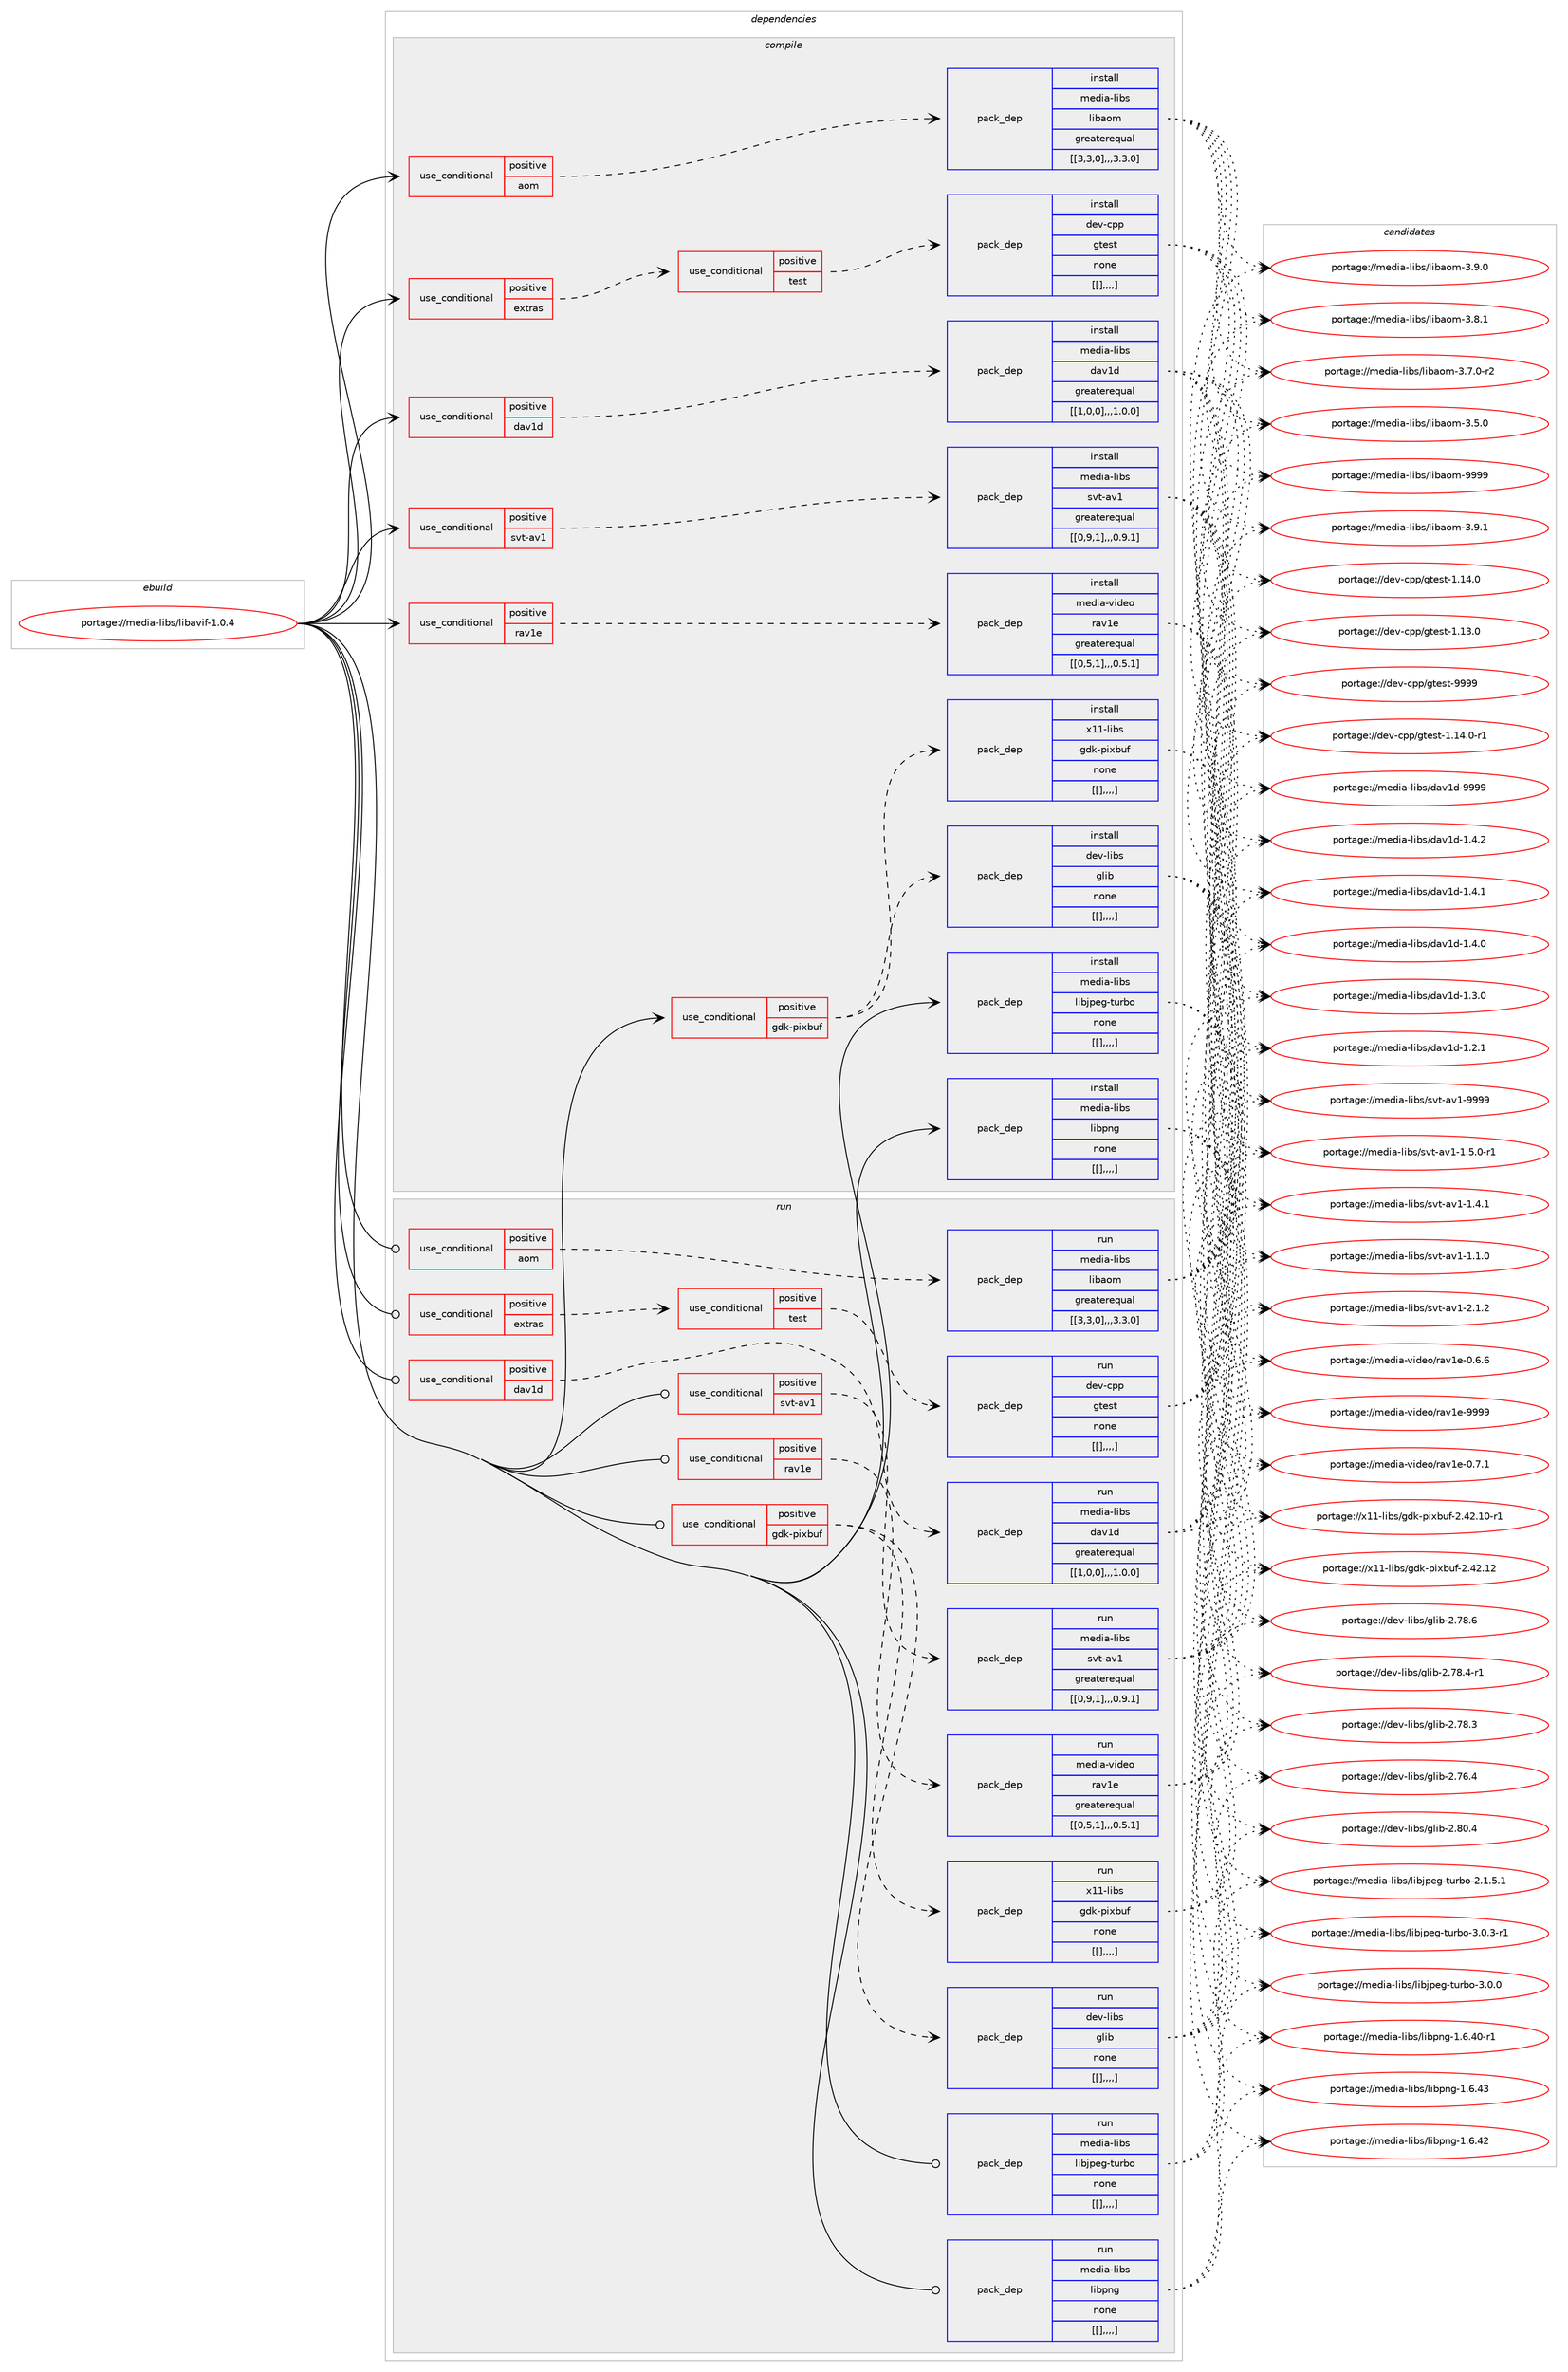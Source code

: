 digraph prolog {

# *************
# Graph options
# *************

newrank=true;
concentrate=true;
compound=true;
graph [rankdir=LR,fontname=Helvetica,fontsize=10,ranksep=1.5];#, ranksep=2.5, nodesep=0.2];
edge  [arrowhead=vee];
node  [fontname=Helvetica,fontsize=10];

# **********
# The ebuild
# **********

subgraph cluster_leftcol {
color=gray;
label=<<i>ebuild</i>>;
id [label="portage://media-libs/libavif-1.0.4", color=red, width=4, href="../media-libs/libavif-1.0.4.svg"];
}

# ****************
# The dependencies
# ****************

subgraph cluster_midcol {
color=gray;
label=<<i>dependencies</i>>;
subgraph cluster_compile {
fillcolor="#eeeeee";
style=filled;
label=<<i>compile</i>>;
subgraph cond78570 {
dependency314203 [label=<<TABLE BORDER="0" CELLBORDER="1" CELLSPACING="0" CELLPADDING="4"><TR><TD ROWSPAN="3" CELLPADDING="10">use_conditional</TD></TR><TR><TD>positive</TD></TR><TR><TD>aom</TD></TR></TABLE>>, shape=none, color=red];
subgraph pack233101 {
dependency314204 [label=<<TABLE BORDER="0" CELLBORDER="1" CELLSPACING="0" CELLPADDING="4" WIDTH="220"><TR><TD ROWSPAN="6" CELLPADDING="30">pack_dep</TD></TR><TR><TD WIDTH="110">install</TD></TR><TR><TD>media-libs</TD></TR><TR><TD>libaom</TD></TR><TR><TD>greaterequal</TD></TR><TR><TD>[[3,3,0],,,3.3.0]</TD></TR></TABLE>>, shape=none, color=blue];
}
dependency314203:e -> dependency314204:w [weight=20,style="dashed",arrowhead="vee"];
}
id:e -> dependency314203:w [weight=20,style="solid",arrowhead="vee"];
subgraph cond78571 {
dependency314205 [label=<<TABLE BORDER="0" CELLBORDER="1" CELLSPACING="0" CELLPADDING="4"><TR><TD ROWSPAN="3" CELLPADDING="10">use_conditional</TD></TR><TR><TD>positive</TD></TR><TR><TD>dav1d</TD></TR></TABLE>>, shape=none, color=red];
subgraph pack233102 {
dependency314206 [label=<<TABLE BORDER="0" CELLBORDER="1" CELLSPACING="0" CELLPADDING="4" WIDTH="220"><TR><TD ROWSPAN="6" CELLPADDING="30">pack_dep</TD></TR><TR><TD WIDTH="110">install</TD></TR><TR><TD>media-libs</TD></TR><TR><TD>dav1d</TD></TR><TR><TD>greaterequal</TD></TR><TR><TD>[[1,0,0],,,1.0.0]</TD></TR></TABLE>>, shape=none, color=blue];
}
dependency314205:e -> dependency314206:w [weight=20,style="dashed",arrowhead="vee"];
}
id:e -> dependency314205:w [weight=20,style="solid",arrowhead="vee"];
subgraph cond78572 {
dependency314207 [label=<<TABLE BORDER="0" CELLBORDER="1" CELLSPACING="0" CELLPADDING="4"><TR><TD ROWSPAN="3" CELLPADDING="10">use_conditional</TD></TR><TR><TD>positive</TD></TR><TR><TD>extras</TD></TR></TABLE>>, shape=none, color=red];
subgraph cond78573 {
dependency314208 [label=<<TABLE BORDER="0" CELLBORDER="1" CELLSPACING="0" CELLPADDING="4"><TR><TD ROWSPAN="3" CELLPADDING="10">use_conditional</TD></TR><TR><TD>positive</TD></TR><TR><TD>test</TD></TR></TABLE>>, shape=none, color=red];
subgraph pack233103 {
dependency314209 [label=<<TABLE BORDER="0" CELLBORDER="1" CELLSPACING="0" CELLPADDING="4" WIDTH="220"><TR><TD ROWSPAN="6" CELLPADDING="30">pack_dep</TD></TR><TR><TD WIDTH="110">install</TD></TR><TR><TD>dev-cpp</TD></TR><TR><TD>gtest</TD></TR><TR><TD>none</TD></TR><TR><TD>[[],,,,]</TD></TR></TABLE>>, shape=none, color=blue];
}
dependency314208:e -> dependency314209:w [weight=20,style="dashed",arrowhead="vee"];
}
dependency314207:e -> dependency314208:w [weight=20,style="dashed",arrowhead="vee"];
}
id:e -> dependency314207:w [weight=20,style="solid",arrowhead="vee"];
subgraph cond78574 {
dependency314210 [label=<<TABLE BORDER="0" CELLBORDER="1" CELLSPACING="0" CELLPADDING="4"><TR><TD ROWSPAN="3" CELLPADDING="10">use_conditional</TD></TR><TR><TD>positive</TD></TR><TR><TD>gdk-pixbuf</TD></TR></TABLE>>, shape=none, color=red];
subgraph pack233104 {
dependency314211 [label=<<TABLE BORDER="0" CELLBORDER="1" CELLSPACING="0" CELLPADDING="4" WIDTH="220"><TR><TD ROWSPAN="6" CELLPADDING="30">pack_dep</TD></TR><TR><TD WIDTH="110">install</TD></TR><TR><TD>dev-libs</TD></TR><TR><TD>glib</TD></TR><TR><TD>none</TD></TR><TR><TD>[[],,,,]</TD></TR></TABLE>>, shape=none, color=blue];
}
dependency314210:e -> dependency314211:w [weight=20,style="dashed",arrowhead="vee"];
subgraph pack233105 {
dependency314212 [label=<<TABLE BORDER="0" CELLBORDER="1" CELLSPACING="0" CELLPADDING="4" WIDTH="220"><TR><TD ROWSPAN="6" CELLPADDING="30">pack_dep</TD></TR><TR><TD WIDTH="110">install</TD></TR><TR><TD>x11-libs</TD></TR><TR><TD>gdk-pixbuf</TD></TR><TR><TD>none</TD></TR><TR><TD>[[],,,,]</TD></TR></TABLE>>, shape=none, color=blue];
}
dependency314210:e -> dependency314212:w [weight=20,style="dashed",arrowhead="vee"];
}
id:e -> dependency314210:w [weight=20,style="solid",arrowhead="vee"];
subgraph cond78575 {
dependency314213 [label=<<TABLE BORDER="0" CELLBORDER="1" CELLSPACING="0" CELLPADDING="4"><TR><TD ROWSPAN="3" CELLPADDING="10">use_conditional</TD></TR><TR><TD>positive</TD></TR><TR><TD>rav1e</TD></TR></TABLE>>, shape=none, color=red];
subgraph pack233106 {
dependency314214 [label=<<TABLE BORDER="0" CELLBORDER="1" CELLSPACING="0" CELLPADDING="4" WIDTH="220"><TR><TD ROWSPAN="6" CELLPADDING="30">pack_dep</TD></TR><TR><TD WIDTH="110">install</TD></TR><TR><TD>media-video</TD></TR><TR><TD>rav1e</TD></TR><TR><TD>greaterequal</TD></TR><TR><TD>[[0,5,1],,,0.5.1]</TD></TR></TABLE>>, shape=none, color=blue];
}
dependency314213:e -> dependency314214:w [weight=20,style="dashed",arrowhead="vee"];
}
id:e -> dependency314213:w [weight=20,style="solid",arrowhead="vee"];
subgraph cond78576 {
dependency314215 [label=<<TABLE BORDER="0" CELLBORDER="1" CELLSPACING="0" CELLPADDING="4"><TR><TD ROWSPAN="3" CELLPADDING="10">use_conditional</TD></TR><TR><TD>positive</TD></TR><TR><TD>svt-av1</TD></TR></TABLE>>, shape=none, color=red];
subgraph pack233107 {
dependency314216 [label=<<TABLE BORDER="0" CELLBORDER="1" CELLSPACING="0" CELLPADDING="4" WIDTH="220"><TR><TD ROWSPAN="6" CELLPADDING="30">pack_dep</TD></TR><TR><TD WIDTH="110">install</TD></TR><TR><TD>media-libs</TD></TR><TR><TD>svt-av1</TD></TR><TR><TD>greaterequal</TD></TR><TR><TD>[[0,9,1],,,0.9.1]</TD></TR></TABLE>>, shape=none, color=blue];
}
dependency314215:e -> dependency314216:w [weight=20,style="dashed",arrowhead="vee"];
}
id:e -> dependency314215:w [weight=20,style="solid",arrowhead="vee"];
subgraph pack233108 {
dependency314217 [label=<<TABLE BORDER="0" CELLBORDER="1" CELLSPACING="0" CELLPADDING="4" WIDTH="220"><TR><TD ROWSPAN="6" CELLPADDING="30">pack_dep</TD></TR><TR><TD WIDTH="110">install</TD></TR><TR><TD>media-libs</TD></TR><TR><TD>libjpeg-turbo</TD></TR><TR><TD>none</TD></TR><TR><TD>[[],,,,]</TD></TR></TABLE>>, shape=none, color=blue];
}
id:e -> dependency314217:w [weight=20,style="solid",arrowhead="vee"];
subgraph pack233109 {
dependency314218 [label=<<TABLE BORDER="0" CELLBORDER="1" CELLSPACING="0" CELLPADDING="4" WIDTH="220"><TR><TD ROWSPAN="6" CELLPADDING="30">pack_dep</TD></TR><TR><TD WIDTH="110">install</TD></TR><TR><TD>media-libs</TD></TR><TR><TD>libpng</TD></TR><TR><TD>none</TD></TR><TR><TD>[[],,,,]</TD></TR></TABLE>>, shape=none, color=blue];
}
id:e -> dependency314218:w [weight=20,style="solid",arrowhead="vee"];
}
subgraph cluster_compileandrun {
fillcolor="#eeeeee";
style=filled;
label=<<i>compile and run</i>>;
}
subgraph cluster_run {
fillcolor="#eeeeee";
style=filled;
label=<<i>run</i>>;
subgraph cond78577 {
dependency314219 [label=<<TABLE BORDER="0" CELLBORDER="1" CELLSPACING="0" CELLPADDING="4"><TR><TD ROWSPAN="3" CELLPADDING="10">use_conditional</TD></TR><TR><TD>positive</TD></TR><TR><TD>aom</TD></TR></TABLE>>, shape=none, color=red];
subgraph pack233110 {
dependency314220 [label=<<TABLE BORDER="0" CELLBORDER="1" CELLSPACING="0" CELLPADDING="4" WIDTH="220"><TR><TD ROWSPAN="6" CELLPADDING="30">pack_dep</TD></TR><TR><TD WIDTH="110">run</TD></TR><TR><TD>media-libs</TD></TR><TR><TD>libaom</TD></TR><TR><TD>greaterequal</TD></TR><TR><TD>[[3,3,0],,,3.3.0]</TD></TR></TABLE>>, shape=none, color=blue];
}
dependency314219:e -> dependency314220:w [weight=20,style="dashed",arrowhead="vee"];
}
id:e -> dependency314219:w [weight=20,style="solid",arrowhead="odot"];
subgraph cond78578 {
dependency314221 [label=<<TABLE BORDER="0" CELLBORDER="1" CELLSPACING="0" CELLPADDING="4"><TR><TD ROWSPAN="3" CELLPADDING="10">use_conditional</TD></TR><TR><TD>positive</TD></TR><TR><TD>dav1d</TD></TR></TABLE>>, shape=none, color=red];
subgraph pack233111 {
dependency314222 [label=<<TABLE BORDER="0" CELLBORDER="1" CELLSPACING="0" CELLPADDING="4" WIDTH="220"><TR><TD ROWSPAN="6" CELLPADDING="30">pack_dep</TD></TR><TR><TD WIDTH="110">run</TD></TR><TR><TD>media-libs</TD></TR><TR><TD>dav1d</TD></TR><TR><TD>greaterequal</TD></TR><TR><TD>[[1,0,0],,,1.0.0]</TD></TR></TABLE>>, shape=none, color=blue];
}
dependency314221:e -> dependency314222:w [weight=20,style="dashed",arrowhead="vee"];
}
id:e -> dependency314221:w [weight=20,style="solid",arrowhead="odot"];
subgraph cond78579 {
dependency314223 [label=<<TABLE BORDER="0" CELLBORDER="1" CELLSPACING="0" CELLPADDING="4"><TR><TD ROWSPAN="3" CELLPADDING="10">use_conditional</TD></TR><TR><TD>positive</TD></TR><TR><TD>extras</TD></TR></TABLE>>, shape=none, color=red];
subgraph cond78580 {
dependency314224 [label=<<TABLE BORDER="0" CELLBORDER="1" CELLSPACING="0" CELLPADDING="4"><TR><TD ROWSPAN="3" CELLPADDING="10">use_conditional</TD></TR><TR><TD>positive</TD></TR><TR><TD>test</TD></TR></TABLE>>, shape=none, color=red];
subgraph pack233112 {
dependency314225 [label=<<TABLE BORDER="0" CELLBORDER="1" CELLSPACING="0" CELLPADDING="4" WIDTH="220"><TR><TD ROWSPAN="6" CELLPADDING="30">pack_dep</TD></TR><TR><TD WIDTH="110">run</TD></TR><TR><TD>dev-cpp</TD></TR><TR><TD>gtest</TD></TR><TR><TD>none</TD></TR><TR><TD>[[],,,,]</TD></TR></TABLE>>, shape=none, color=blue];
}
dependency314224:e -> dependency314225:w [weight=20,style="dashed",arrowhead="vee"];
}
dependency314223:e -> dependency314224:w [weight=20,style="dashed",arrowhead="vee"];
}
id:e -> dependency314223:w [weight=20,style="solid",arrowhead="odot"];
subgraph cond78581 {
dependency314226 [label=<<TABLE BORDER="0" CELLBORDER="1" CELLSPACING="0" CELLPADDING="4"><TR><TD ROWSPAN="3" CELLPADDING="10">use_conditional</TD></TR><TR><TD>positive</TD></TR><TR><TD>gdk-pixbuf</TD></TR></TABLE>>, shape=none, color=red];
subgraph pack233113 {
dependency314227 [label=<<TABLE BORDER="0" CELLBORDER="1" CELLSPACING="0" CELLPADDING="4" WIDTH="220"><TR><TD ROWSPAN="6" CELLPADDING="30">pack_dep</TD></TR><TR><TD WIDTH="110">run</TD></TR><TR><TD>dev-libs</TD></TR><TR><TD>glib</TD></TR><TR><TD>none</TD></TR><TR><TD>[[],,,,]</TD></TR></TABLE>>, shape=none, color=blue];
}
dependency314226:e -> dependency314227:w [weight=20,style="dashed",arrowhead="vee"];
subgraph pack233114 {
dependency314228 [label=<<TABLE BORDER="0" CELLBORDER="1" CELLSPACING="0" CELLPADDING="4" WIDTH="220"><TR><TD ROWSPAN="6" CELLPADDING="30">pack_dep</TD></TR><TR><TD WIDTH="110">run</TD></TR><TR><TD>x11-libs</TD></TR><TR><TD>gdk-pixbuf</TD></TR><TR><TD>none</TD></TR><TR><TD>[[],,,,]</TD></TR></TABLE>>, shape=none, color=blue];
}
dependency314226:e -> dependency314228:w [weight=20,style="dashed",arrowhead="vee"];
}
id:e -> dependency314226:w [weight=20,style="solid",arrowhead="odot"];
subgraph cond78582 {
dependency314229 [label=<<TABLE BORDER="0" CELLBORDER="1" CELLSPACING="0" CELLPADDING="4"><TR><TD ROWSPAN="3" CELLPADDING="10">use_conditional</TD></TR><TR><TD>positive</TD></TR><TR><TD>rav1e</TD></TR></TABLE>>, shape=none, color=red];
subgraph pack233115 {
dependency314230 [label=<<TABLE BORDER="0" CELLBORDER="1" CELLSPACING="0" CELLPADDING="4" WIDTH="220"><TR><TD ROWSPAN="6" CELLPADDING="30">pack_dep</TD></TR><TR><TD WIDTH="110">run</TD></TR><TR><TD>media-video</TD></TR><TR><TD>rav1e</TD></TR><TR><TD>greaterequal</TD></TR><TR><TD>[[0,5,1],,,0.5.1]</TD></TR></TABLE>>, shape=none, color=blue];
}
dependency314229:e -> dependency314230:w [weight=20,style="dashed",arrowhead="vee"];
}
id:e -> dependency314229:w [weight=20,style="solid",arrowhead="odot"];
subgraph cond78583 {
dependency314231 [label=<<TABLE BORDER="0" CELLBORDER="1" CELLSPACING="0" CELLPADDING="4"><TR><TD ROWSPAN="3" CELLPADDING="10">use_conditional</TD></TR><TR><TD>positive</TD></TR><TR><TD>svt-av1</TD></TR></TABLE>>, shape=none, color=red];
subgraph pack233116 {
dependency314232 [label=<<TABLE BORDER="0" CELLBORDER="1" CELLSPACING="0" CELLPADDING="4" WIDTH="220"><TR><TD ROWSPAN="6" CELLPADDING="30">pack_dep</TD></TR><TR><TD WIDTH="110">run</TD></TR><TR><TD>media-libs</TD></TR><TR><TD>svt-av1</TD></TR><TR><TD>greaterequal</TD></TR><TR><TD>[[0,9,1],,,0.9.1]</TD></TR></TABLE>>, shape=none, color=blue];
}
dependency314231:e -> dependency314232:w [weight=20,style="dashed",arrowhead="vee"];
}
id:e -> dependency314231:w [weight=20,style="solid",arrowhead="odot"];
subgraph pack233117 {
dependency314233 [label=<<TABLE BORDER="0" CELLBORDER="1" CELLSPACING="0" CELLPADDING="4" WIDTH="220"><TR><TD ROWSPAN="6" CELLPADDING="30">pack_dep</TD></TR><TR><TD WIDTH="110">run</TD></TR><TR><TD>media-libs</TD></TR><TR><TD>libjpeg-turbo</TD></TR><TR><TD>none</TD></TR><TR><TD>[[],,,,]</TD></TR></TABLE>>, shape=none, color=blue];
}
id:e -> dependency314233:w [weight=20,style="solid",arrowhead="odot"];
subgraph pack233118 {
dependency314234 [label=<<TABLE BORDER="0" CELLBORDER="1" CELLSPACING="0" CELLPADDING="4" WIDTH="220"><TR><TD ROWSPAN="6" CELLPADDING="30">pack_dep</TD></TR><TR><TD WIDTH="110">run</TD></TR><TR><TD>media-libs</TD></TR><TR><TD>libpng</TD></TR><TR><TD>none</TD></TR><TR><TD>[[],,,,]</TD></TR></TABLE>>, shape=none, color=blue];
}
id:e -> dependency314234:w [weight=20,style="solid",arrowhead="odot"];
}
}

# **************
# The candidates
# **************

subgraph cluster_choices {
rank=same;
color=gray;
label=<<i>candidates</i>>;

subgraph choice233101 {
color=black;
nodesep=1;
choice1091011001059745108105981154710810598971111094557575757 [label="portage://media-libs/libaom-9999", color=red, width=4,href="../media-libs/libaom-9999.svg"];
choice109101100105974510810598115471081059897111109455146574649 [label="portage://media-libs/libaom-3.9.1", color=red, width=4,href="../media-libs/libaom-3.9.1.svg"];
choice109101100105974510810598115471081059897111109455146574648 [label="portage://media-libs/libaom-3.9.0", color=red, width=4,href="../media-libs/libaom-3.9.0.svg"];
choice109101100105974510810598115471081059897111109455146564649 [label="portage://media-libs/libaom-3.8.1", color=red, width=4,href="../media-libs/libaom-3.8.1.svg"];
choice1091011001059745108105981154710810598971111094551465546484511450 [label="portage://media-libs/libaom-3.7.0-r2", color=red, width=4,href="../media-libs/libaom-3.7.0-r2.svg"];
choice109101100105974510810598115471081059897111109455146534648 [label="portage://media-libs/libaom-3.5.0", color=red, width=4,href="../media-libs/libaom-3.5.0.svg"];
dependency314204:e -> choice1091011001059745108105981154710810598971111094557575757:w [style=dotted,weight="100"];
dependency314204:e -> choice109101100105974510810598115471081059897111109455146574649:w [style=dotted,weight="100"];
dependency314204:e -> choice109101100105974510810598115471081059897111109455146574648:w [style=dotted,weight="100"];
dependency314204:e -> choice109101100105974510810598115471081059897111109455146564649:w [style=dotted,weight="100"];
dependency314204:e -> choice1091011001059745108105981154710810598971111094551465546484511450:w [style=dotted,weight="100"];
dependency314204:e -> choice109101100105974510810598115471081059897111109455146534648:w [style=dotted,weight="100"];
}
subgraph choice233102 {
color=black;
nodesep=1;
choice1091011001059745108105981154710097118491004557575757 [label="portage://media-libs/dav1d-9999", color=red, width=4,href="../media-libs/dav1d-9999.svg"];
choice109101100105974510810598115471009711849100454946524650 [label="portage://media-libs/dav1d-1.4.2", color=red, width=4,href="../media-libs/dav1d-1.4.2.svg"];
choice109101100105974510810598115471009711849100454946524649 [label="portage://media-libs/dav1d-1.4.1", color=red, width=4,href="../media-libs/dav1d-1.4.1.svg"];
choice109101100105974510810598115471009711849100454946524648 [label="portage://media-libs/dav1d-1.4.0", color=red, width=4,href="../media-libs/dav1d-1.4.0.svg"];
choice109101100105974510810598115471009711849100454946514648 [label="portage://media-libs/dav1d-1.3.0", color=red, width=4,href="../media-libs/dav1d-1.3.0.svg"];
choice109101100105974510810598115471009711849100454946504649 [label="portage://media-libs/dav1d-1.2.1", color=red, width=4,href="../media-libs/dav1d-1.2.1.svg"];
dependency314206:e -> choice1091011001059745108105981154710097118491004557575757:w [style=dotted,weight="100"];
dependency314206:e -> choice109101100105974510810598115471009711849100454946524650:w [style=dotted,weight="100"];
dependency314206:e -> choice109101100105974510810598115471009711849100454946524649:w [style=dotted,weight="100"];
dependency314206:e -> choice109101100105974510810598115471009711849100454946524648:w [style=dotted,weight="100"];
dependency314206:e -> choice109101100105974510810598115471009711849100454946514648:w [style=dotted,weight="100"];
dependency314206:e -> choice109101100105974510810598115471009711849100454946504649:w [style=dotted,weight="100"];
}
subgraph choice233103 {
color=black;
nodesep=1;
choice1001011184599112112471031161011151164557575757 [label="portage://dev-cpp/gtest-9999", color=red, width=4,href="../dev-cpp/gtest-9999.svg"];
choice100101118459911211247103116101115116454946495246484511449 [label="portage://dev-cpp/gtest-1.14.0-r1", color=red, width=4,href="../dev-cpp/gtest-1.14.0-r1.svg"];
choice10010111845991121124710311610111511645494649524648 [label="portage://dev-cpp/gtest-1.14.0", color=red, width=4,href="../dev-cpp/gtest-1.14.0.svg"];
choice10010111845991121124710311610111511645494649514648 [label="portage://dev-cpp/gtest-1.13.0", color=red, width=4,href="../dev-cpp/gtest-1.13.0.svg"];
dependency314209:e -> choice1001011184599112112471031161011151164557575757:w [style=dotted,weight="100"];
dependency314209:e -> choice100101118459911211247103116101115116454946495246484511449:w [style=dotted,weight="100"];
dependency314209:e -> choice10010111845991121124710311610111511645494649524648:w [style=dotted,weight="100"];
dependency314209:e -> choice10010111845991121124710311610111511645494649514648:w [style=dotted,weight="100"];
}
subgraph choice233104 {
color=black;
nodesep=1;
choice1001011184510810598115471031081059845504656484652 [label="portage://dev-libs/glib-2.80.4", color=red, width=4,href="../dev-libs/glib-2.80.4.svg"];
choice1001011184510810598115471031081059845504655564654 [label="portage://dev-libs/glib-2.78.6", color=red, width=4,href="../dev-libs/glib-2.78.6.svg"];
choice10010111845108105981154710310810598455046555646524511449 [label="portage://dev-libs/glib-2.78.4-r1", color=red, width=4,href="../dev-libs/glib-2.78.4-r1.svg"];
choice1001011184510810598115471031081059845504655564651 [label="portage://dev-libs/glib-2.78.3", color=red, width=4,href="../dev-libs/glib-2.78.3.svg"];
choice1001011184510810598115471031081059845504655544652 [label="portage://dev-libs/glib-2.76.4", color=red, width=4,href="../dev-libs/glib-2.76.4.svg"];
dependency314211:e -> choice1001011184510810598115471031081059845504656484652:w [style=dotted,weight="100"];
dependency314211:e -> choice1001011184510810598115471031081059845504655564654:w [style=dotted,weight="100"];
dependency314211:e -> choice10010111845108105981154710310810598455046555646524511449:w [style=dotted,weight="100"];
dependency314211:e -> choice1001011184510810598115471031081059845504655564651:w [style=dotted,weight="100"];
dependency314211:e -> choice1001011184510810598115471031081059845504655544652:w [style=dotted,weight="100"];
}
subgraph choice233105 {
color=black;
nodesep=1;
choice120494945108105981154710310010745112105120981171024550465250464950 [label="portage://x11-libs/gdk-pixbuf-2.42.12", color=red, width=4,href="../x11-libs/gdk-pixbuf-2.42.12.svg"];
choice1204949451081059811547103100107451121051209811710245504652504649484511449 [label="portage://x11-libs/gdk-pixbuf-2.42.10-r1", color=red, width=4,href="../x11-libs/gdk-pixbuf-2.42.10-r1.svg"];
dependency314212:e -> choice120494945108105981154710310010745112105120981171024550465250464950:w [style=dotted,weight="100"];
dependency314212:e -> choice1204949451081059811547103100107451121051209811710245504652504649484511449:w [style=dotted,weight="100"];
}
subgraph choice233106 {
color=black;
nodesep=1;
choice10910110010597451181051001011114711497118491014557575757 [label="portage://media-video/rav1e-9999", color=red, width=4,href="../media-video/rav1e-9999.svg"];
choice1091011001059745118105100101111471149711849101454846554649 [label="portage://media-video/rav1e-0.7.1", color=red, width=4,href="../media-video/rav1e-0.7.1.svg"];
choice1091011001059745118105100101111471149711849101454846544654 [label="portage://media-video/rav1e-0.6.6", color=red, width=4,href="../media-video/rav1e-0.6.6.svg"];
dependency314214:e -> choice10910110010597451181051001011114711497118491014557575757:w [style=dotted,weight="100"];
dependency314214:e -> choice1091011001059745118105100101111471149711849101454846554649:w [style=dotted,weight="100"];
dependency314214:e -> choice1091011001059745118105100101111471149711849101454846544654:w [style=dotted,weight="100"];
}
subgraph choice233107 {
color=black;
nodesep=1;
choice109101100105974510810598115471151181164597118494557575757 [label="portage://media-libs/svt-av1-9999", color=red, width=4,href="../media-libs/svt-av1-9999.svg"];
choice10910110010597451081059811547115118116459711849455046494650 [label="portage://media-libs/svt-av1-2.1.2", color=red, width=4,href="../media-libs/svt-av1-2.1.2.svg"];
choice109101100105974510810598115471151181164597118494549465346484511449 [label="portage://media-libs/svt-av1-1.5.0-r1", color=red, width=4,href="../media-libs/svt-av1-1.5.0-r1.svg"];
choice10910110010597451081059811547115118116459711849454946524649 [label="portage://media-libs/svt-av1-1.4.1", color=red, width=4,href="../media-libs/svt-av1-1.4.1.svg"];
choice10910110010597451081059811547115118116459711849454946494648 [label="portage://media-libs/svt-av1-1.1.0", color=red, width=4,href="../media-libs/svt-av1-1.1.0.svg"];
dependency314216:e -> choice109101100105974510810598115471151181164597118494557575757:w [style=dotted,weight="100"];
dependency314216:e -> choice10910110010597451081059811547115118116459711849455046494650:w [style=dotted,weight="100"];
dependency314216:e -> choice109101100105974510810598115471151181164597118494549465346484511449:w [style=dotted,weight="100"];
dependency314216:e -> choice10910110010597451081059811547115118116459711849454946524649:w [style=dotted,weight="100"];
dependency314216:e -> choice10910110010597451081059811547115118116459711849454946494648:w [style=dotted,weight="100"];
}
subgraph choice233108 {
color=black;
nodesep=1;
choice109101100105974510810598115471081059810611210110345116117114981114551464846514511449 [label="portage://media-libs/libjpeg-turbo-3.0.3-r1", color=red, width=4,href="../media-libs/libjpeg-turbo-3.0.3-r1.svg"];
choice10910110010597451081059811547108105981061121011034511611711498111455146484648 [label="portage://media-libs/libjpeg-turbo-3.0.0", color=red, width=4,href="../media-libs/libjpeg-turbo-3.0.0.svg"];
choice109101100105974510810598115471081059810611210110345116117114981114550464946534649 [label="portage://media-libs/libjpeg-turbo-2.1.5.1", color=red, width=4,href="../media-libs/libjpeg-turbo-2.1.5.1.svg"];
dependency314217:e -> choice109101100105974510810598115471081059810611210110345116117114981114551464846514511449:w [style=dotted,weight="100"];
dependency314217:e -> choice10910110010597451081059811547108105981061121011034511611711498111455146484648:w [style=dotted,weight="100"];
dependency314217:e -> choice109101100105974510810598115471081059810611210110345116117114981114550464946534649:w [style=dotted,weight="100"];
}
subgraph choice233109 {
color=black;
nodesep=1;
choice109101100105974510810598115471081059811211010345494654465251 [label="portage://media-libs/libpng-1.6.43", color=red, width=4,href="../media-libs/libpng-1.6.43.svg"];
choice109101100105974510810598115471081059811211010345494654465250 [label="portage://media-libs/libpng-1.6.42", color=red, width=4,href="../media-libs/libpng-1.6.42.svg"];
choice1091011001059745108105981154710810598112110103454946544652484511449 [label="portage://media-libs/libpng-1.6.40-r1", color=red, width=4,href="../media-libs/libpng-1.6.40-r1.svg"];
dependency314218:e -> choice109101100105974510810598115471081059811211010345494654465251:w [style=dotted,weight="100"];
dependency314218:e -> choice109101100105974510810598115471081059811211010345494654465250:w [style=dotted,weight="100"];
dependency314218:e -> choice1091011001059745108105981154710810598112110103454946544652484511449:w [style=dotted,weight="100"];
}
subgraph choice233110 {
color=black;
nodesep=1;
choice1091011001059745108105981154710810598971111094557575757 [label="portage://media-libs/libaom-9999", color=red, width=4,href="../media-libs/libaom-9999.svg"];
choice109101100105974510810598115471081059897111109455146574649 [label="portage://media-libs/libaom-3.9.1", color=red, width=4,href="../media-libs/libaom-3.9.1.svg"];
choice109101100105974510810598115471081059897111109455146574648 [label="portage://media-libs/libaom-3.9.0", color=red, width=4,href="../media-libs/libaom-3.9.0.svg"];
choice109101100105974510810598115471081059897111109455146564649 [label="portage://media-libs/libaom-3.8.1", color=red, width=4,href="../media-libs/libaom-3.8.1.svg"];
choice1091011001059745108105981154710810598971111094551465546484511450 [label="portage://media-libs/libaom-3.7.0-r2", color=red, width=4,href="../media-libs/libaom-3.7.0-r2.svg"];
choice109101100105974510810598115471081059897111109455146534648 [label="portage://media-libs/libaom-3.5.0", color=red, width=4,href="../media-libs/libaom-3.5.0.svg"];
dependency314220:e -> choice1091011001059745108105981154710810598971111094557575757:w [style=dotted,weight="100"];
dependency314220:e -> choice109101100105974510810598115471081059897111109455146574649:w [style=dotted,weight="100"];
dependency314220:e -> choice109101100105974510810598115471081059897111109455146574648:w [style=dotted,weight="100"];
dependency314220:e -> choice109101100105974510810598115471081059897111109455146564649:w [style=dotted,weight="100"];
dependency314220:e -> choice1091011001059745108105981154710810598971111094551465546484511450:w [style=dotted,weight="100"];
dependency314220:e -> choice109101100105974510810598115471081059897111109455146534648:w [style=dotted,weight="100"];
}
subgraph choice233111 {
color=black;
nodesep=1;
choice1091011001059745108105981154710097118491004557575757 [label="portage://media-libs/dav1d-9999", color=red, width=4,href="../media-libs/dav1d-9999.svg"];
choice109101100105974510810598115471009711849100454946524650 [label="portage://media-libs/dav1d-1.4.2", color=red, width=4,href="../media-libs/dav1d-1.4.2.svg"];
choice109101100105974510810598115471009711849100454946524649 [label="portage://media-libs/dav1d-1.4.1", color=red, width=4,href="../media-libs/dav1d-1.4.1.svg"];
choice109101100105974510810598115471009711849100454946524648 [label="portage://media-libs/dav1d-1.4.0", color=red, width=4,href="../media-libs/dav1d-1.4.0.svg"];
choice109101100105974510810598115471009711849100454946514648 [label="portage://media-libs/dav1d-1.3.0", color=red, width=4,href="../media-libs/dav1d-1.3.0.svg"];
choice109101100105974510810598115471009711849100454946504649 [label="portage://media-libs/dav1d-1.2.1", color=red, width=4,href="../media-libs/dav1d-1.2.1.svg"];
dependency314222:e -> choice1091011001059745108105981154710097118491004557575757:w [style=dotted,weight="100"];
dependency314222:e -> choice109101100105974510810598115471009711849100454946524650:w [style=dotted,weight="100"];
dependency314222:e -> choice109101100105974510810598115471009711849100454946524649:w [style=dotted,weight="100"];
dependency314222:e -> choice109101100105974510810598115471009711849100454946524648:w [style=dotted,weight="100"];
dependency314222:e -> choice109101100105974510810598115471009711849100454946514648:w [style=dotted,weight="100"];
dependency314222:e -> choice109101100105974510810598115471009711849100454946504649:w [style=dotted,weight="100"];
}
subgraph choice233112 {
color=black;
nodesep=1;
choice1001011184599112112471031161011151164557575757 [label="portage://dev-cpp/gtest-9999", color=red, width=4,href="../dev-cpp/gtest-9999.svg"];
choice100101118459911211247103116101115116454946495246484511449 [label="portage://dev-cpp/gtest-1.14.0-r1", color=red, width=4,href="../dev-cpp/gtest-1.14.0-r1.svg"];
choice10010111845991121124710311610111511645494649524648 [label="portage://dev-cpp/gtest-1.14.0", color=red, width=4,href="../dev-cpp/gtest-1.14.0.svg"];
choice10010111845991121124710311610111511645494649514648 [label="portage://dev-cpp/gtest-1.13.0", color=red, width=4,href="../dev-cpp/gtest-1.13.0.svg"];
dependency314225:e -> choice1001011184599112112471031161011151164557575757:w [style=dotted,weight="100"];
dependency314225:e -> choice100101118459911211247103116101115116454946495246484511449:w [style=dotted,weight="100"];
dependency314225:e -> choice10010111845991121124710311610111511645494649524648:w [style=dotted,weight="100"];
dependency314225:e -> choice10010111845991121124710311610111511645494649514648:w [style=dotted,weight="100"];
}
subgraph choice233113 {
color=black;
nodesep=1;
choice1001011184510810598115471031081059845504656484652 [label="portage://dev-libs/glib-2.80.4", color=red, width=4,href="../dev-libs/glib-2.80.4.svg"];
choice1001011184510810598115471031081059845504655564654 [label="portage://dev-libs/glib-2.78.6", color=red, width=4,href="../dev-libs/glib-2.78.6.svg"];
choice10010111845108105981154710310810598455046555646524511449 [label="portage://dev-libs/glib-2.78.4-r1", color=red, width=4,href="../dev-libs/glib-2.78.4-r1.svg"];
choice1001011184510810598115471031081059845504655564651 [label="portage://dev-libs/glib-2.78.3", color=red, width=4,href="../dev-libs/glib-2.78.3.svg"];
choice1001011184510810598115471031081059845504655544652 [label="portage://dev-libs/glib-2.76.4", color=red, width=4,href="../dev-libs/glib-2.76.4.svg"];
dependency314227:e -> choice1001011184510810598115471031081059845504656484652:w [style=dotted,weight="100"];
dependency314227:e -> choice1001011184510810598115471031081059845504655564654:w [style=dotted,weight="100"];
dependency314227:e -> choice10010111845108105981154710310810598455046555646524511449:w [style=dotted,weight="100"];
dependency314227:e -> choice1001011184510810598115471031081059845504655564651:w [style=dotted,weight="100"];
dependency314227:e -> choice1001011184510810598115471031081059845504655544652:w [style=dotted,weight="100"];
}
subgraph choice233114 {
color=black;
nodesep=1;
choice120494945108105981154710310010745112105120981171024550465250464950 [label="portage://x11-libs/gdk-pixbuf-2.42.12", color=red, width=4,href="../x11-libs/gdk-pixbuf-2.42.12.svg"];
choice1204949451081059811547103100107451121051209811710245504652504649484511449 [label="portage://x11-libs/gdk-pixbuf-2.42.10-r1", color=red, width=4,href="../x11-libs/gdk-pixbuf-2.42.10-r1.svg"];
dependency314228:e -> choice120494945108105981154710310010745112105120981171024550465250464950:w [style=dotted,weight="100"];
dependency314228:e -> choice1204949451081059811547103100107451121051209811710245504652504649484511449:w [style=dotted,weight="100"];
}
subgraph choice233115 {
color=black;
nodesep=1;
choice10910110010597451181051001011114711497118491014557575757 [label="portage://media-video/rav1e-9999", color=red, width=4,href="../media-video/rav1e-9999.svg"];
choice1091011001059745118105100101111471149711849101454846554649 [label="portage://media-video/rav1e-0.7.1", color=red, width=4,href="../media-video/rav1e-0.7.1.svg"];
choice1091011001059745118105100101111471149711849101454846544654 [label="portage://media-video/rav1e-0.6.6", color=red, width=4,href="../media-video/rav1e-0.6.6.svg"];
dependency314230:e -> choice10910110010597451181051001011114711497118491014557575757:w [style=dotted,weight="100"];
dependency314230:e -> choice1091011001059745118105100101111471149711849101454846554649:w [style=dotted,weight="100"];
dependency314230:e -> choice1091011001059745118105100101111471149711849101454846544654:w [style=dotted,weight="100"];
}
subgraph choice233116 {
color=black;
nodesep=1;
choice109101100105974510810598115471151181164597118494557575757 [label="portage://media-libs/svt-av1-9999", color=red, width=4,href="../media-libs/svt-av1-9999.svg"];
choice10910110010597451081059811547115118116459711849455046494650 [label="portage://media-libs/svt-av1-2.1.2", color=red, width=4,href="../media-libs/svt-av1-2.1.2.svg"];
choice109101100105974510810598115471151181164597118494549465346484511449 [label="portage://media-libs/svt-av1-1.5.0-r1", color=red, width=4,href="../media-libs/svt-av1-1.5.0-r1.svg"];
choice10910110010597451081059811547115118116459711849454946524649 [label="portage://media-libs/svt-av1-1.4.1", color=red, width=4,href="../media-libs/svt-av1-1.4.1.svg"];
choice10910110010597451081059811547115118116459711849454946494648 [label="portage://media-libs/svt-av1-1.1.0", color=red, width=4,href="../media-libs/svt-av1-1.1.0.svg"];
dependency314232:e -> choice109101100105974510810598115471151181164597118494557575757:w [style=dotted,weight="100"];
dependency314232:e -> choice10910110010597451081059811547115118116459711849455046494650:w [style=dotted,weight="100"];
dependency314232:e -> choice109101100105974510810598115471151181164597118494549465346484511449:w [style=dotted,weight="100"];
dependency314232:e -> choice10910110010597451081059811547115118116459711849454946524649:w [style=dotted,weight="100"];
dependency314232:e -> choice10910110010597451081059811547115118116459711849454946494648:w [style=dotted,weight="100"];
}
subgraph choice233117 {
color=black;
nodesep=1;
choice109101100105974510810598115471081059810611210110345116117114981114551464846514511449 [label="portage://media-libs/libjpeg-turbo-3.0.3-r1", color=red, width=4,href="../media-libs/libjpeg-turbo-3.0.3-r1.svg"];
choice10910110010597451081059811547108105981061121011034511611711498111455146484648 [label="portage://media-libs/libjpeg-turbo-3.0.0", color=red, width=4,href="../media-libs/libjpeg-turbo-3.0.0.svg"];
choice109101100105974510810598115471081059810611210110345116117114981114550464946534649 [label="portage://media-libs/libjpeg-turbo-2.1.5.1", color=red, width=4,href="../media-libs/libjpeg-turbo-2.1.5.1.svg"];
dependency314233:e -> choice109101100105974510810598115471081059810611210110345116117114981114551464846514511449:w [style=dotted,weight="100"];
dependency314233:e -> choice10910110010597451081059811547108105981061121011034511611711498111455146484648:w [style=dotted,weight="100"];
dependency314233:e -> choice109101100105974510810598115471081059810611210110345116117114981114550464946534649:w [style=dotted,weight="100"];
}
subgraph choice233118 {
color=black;
nodesep=1;
choice109101100105974510810598115471081059811211010345494654465251 [label="portage://media-libs/libpng-1.6.43", color=red, width=4,href="../media-libs/libpng-1.6.43.svg"];
choice109101100105974510810598115471081059811211010345494654465250 [label="portage://media-libs/libpng-1.6.42", color=red, width=4,href="../media-libs/libpng-1.6.42.svg"];
choice1091011001059745108105981154710810598112110103454946544652484511449 [label="portage://media-libs/libpng-1.6.40-r1", color=red, width=4,href="../media-libs/libpng-1.6.40-r1.svg"];
dependency314234:e -> choice109101100105974510810598115471081059811211010345494654465251:w [style=dotted,weight="100"];
dependency314234:e -> choice109101100105974510810598115471081059811211010345494654465250:w [style=dotted,weight="100"];
dependency314234:e -> choice1091011001059745108105981154710810598112110103454946544652484511449:w [style=dotted,weight="100"];
}
}

}
